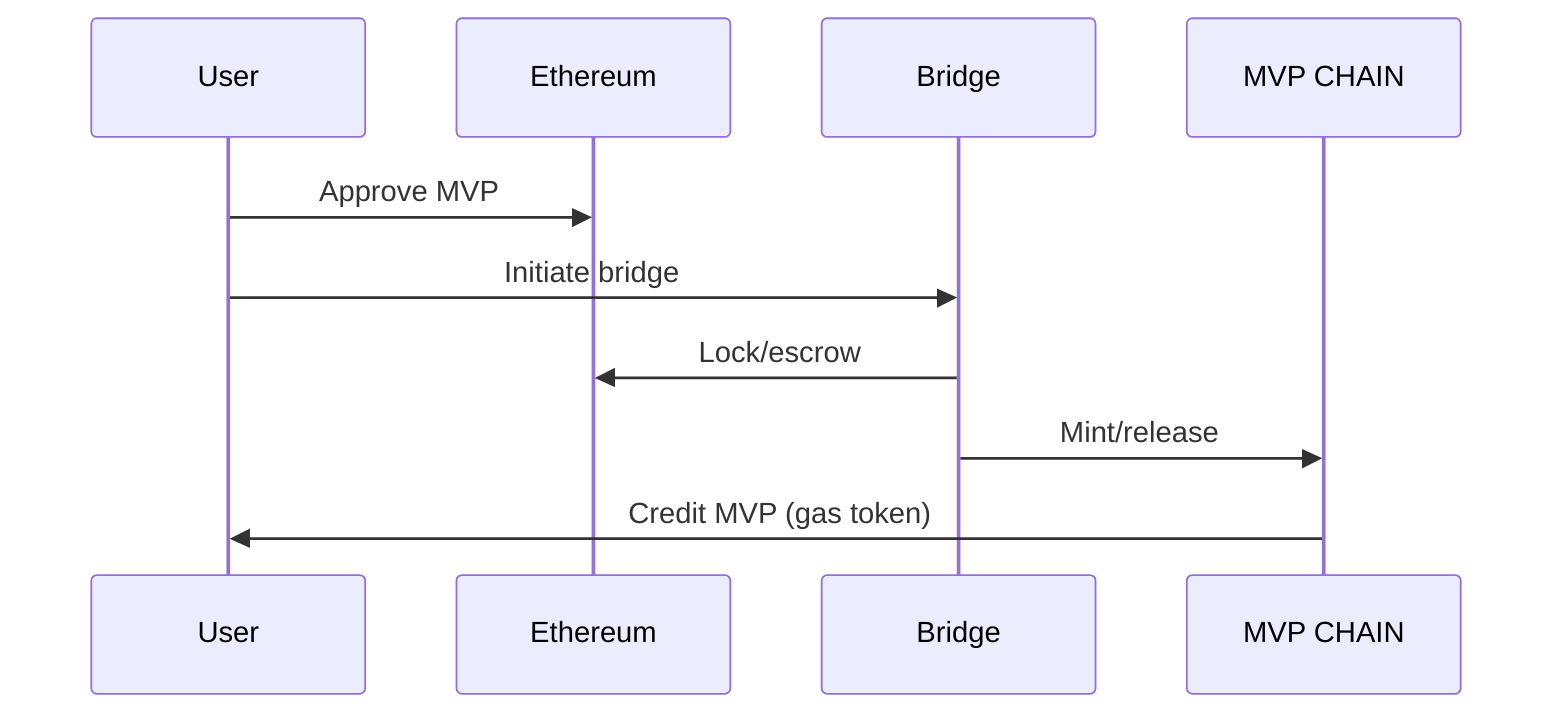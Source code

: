 %% Bridge Flow L1→MVP CHAIN
sequenceDiagram
    participant U as User
    participant L1 as Ethereum
    participant B as Bridge
    participant MVP as MVP CHAIN
    U->>L1: Approve MVP
    U->>B: Initiate bridge
    B->>L1: Lock/escrow
    B->>MVP: Mint/release
    MVP->>U: Credit MVP (gas token)